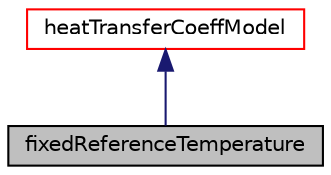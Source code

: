 digraph "fixedReferenceTemperature"
{
  bgcolor="transparent";
  edge [fontname="Helvetica",fontsize="10",labelfontname="Helvetica",labelfontsize="10"];
  node [fontname="Helvetica",fontsize="10",shape=record];
  Node1 [label="fixedReferenceTemperature",height=0.2,width=0.4,color="black", fillcolor="grey75", style="filled" fontcolor="black"];
  Node2 -> Node1 [dir="back",color="midnightblue",fontsize="10",style="solid",fontname="Helvetica"];
  Node2 [label="heatTransferCoeffModel",height=0.2,width=0.4,color="red",URL="$classFoam_1_1heatTransferCoeffModel.html",tooltip="An abstract base class for heat transfer coeffcient models. "];
}
